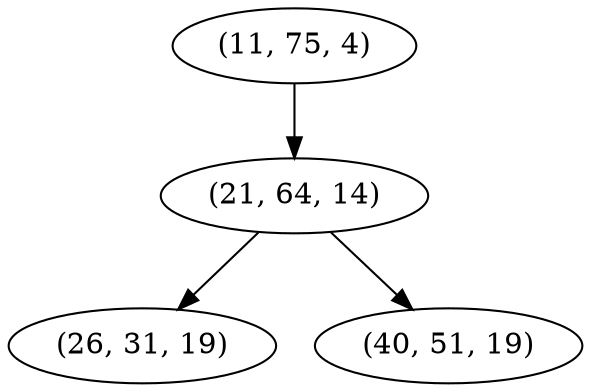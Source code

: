 digraph tree {
    "(11, 75, 4)";
    "(21, 64, 14)";
    "(26, 31, 19)";
    "(40, 51, 19)";
    "(11, 75, 4)" -> "(21, 64, 14)";
    "(21, 64, 14)" -> "(26, 31, 19)";
    "(21, 64, 14)" -> "(40, 51, 19)";
}
